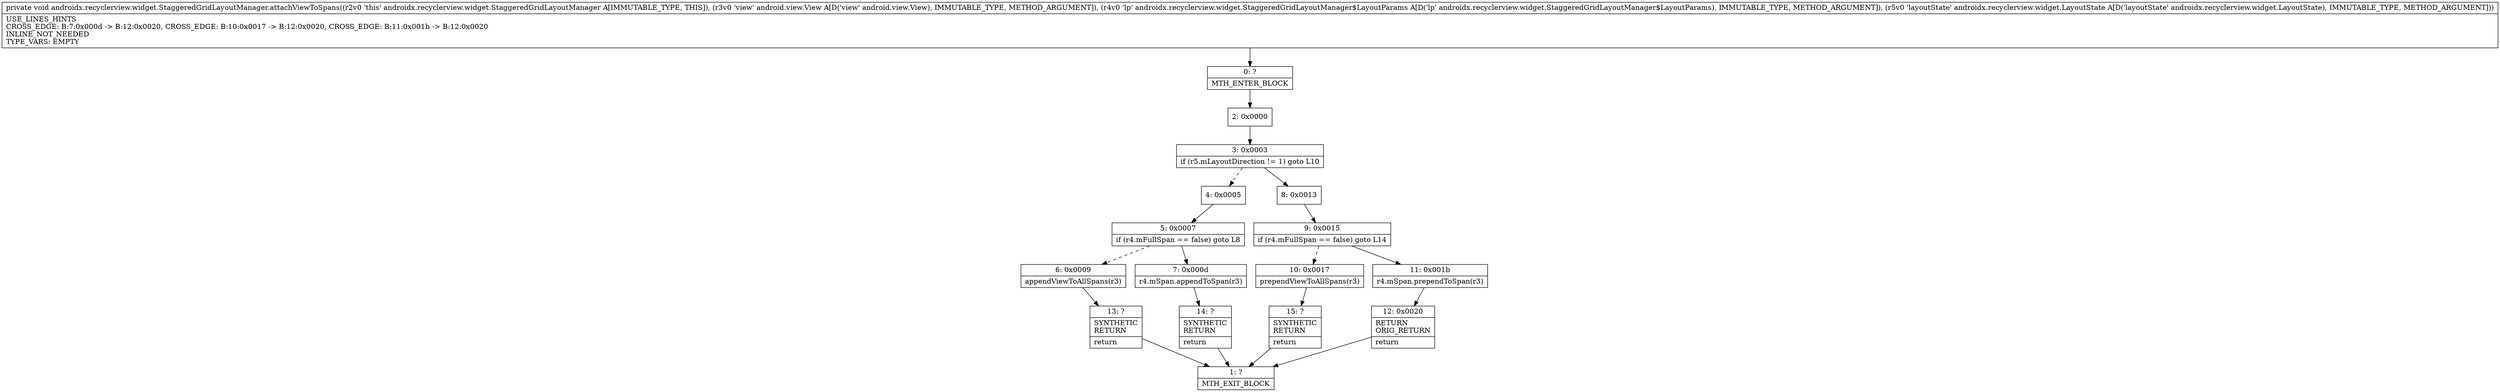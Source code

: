 digraph "CFG forandroidx.recyclerview.widget.StaggeredGridLayoutManager.attachViewToSpans(Landroid\/view\/View;Landroidx\/recyclerview\/widget\/StaggeredGridLayoutManager$LayoutParams;Landroidx\/recyclerview\/widget\/LayoutState;)V" {
Node_0 [shape=record,label="{0\:\ ?|MTH_ENTER_BLOCK\l}"];
Node_2 [shape=record,label="{2\:\ 0x0000}"];
Node_3 [shape=record,label="{3\:\ 0x0003|if (r5.mLayoutDirection != 1) goto L10\l}"];
Node_4 [shape=record,label="{4\:\ 0x0005}"];
Node_5 [shape=record,label="{5\:\ 0x0007|if (r4.mFullSpan == false) goto L8\l}"];
Node_6 [shape=record,label="{6\:\ 0x0009|appendViewToAllSpans(r3)\l}"];
Node_13 [shape=record,label="{13\:\ ?|SYNTHETIC\lRETURN\l|return\l}"];
Node_1 [shape=record,label="{1\:\ ?|MTH_EXIT_BLOCK\l}"];
Node_7 [shape=record,label="{7\:\ 0x000d|r4.mSpan.appendToSpan(r3)\l}"];
Node_14 [shape=record,label="{14\:\ ?|SYNTHETIC\lRETURN\l|return\l}"];
Node_8 [shape=record,label="{8\:\ 0x0013}"];
Node_9 [shape=record,label="{9\:\ 0x0015|if (r4.mFullSpan == false) goto L14\l}"];
Node_10 [shape=record,label="{10\:\ 0x0017|prependViewToAllSpans(r3)\l}"];
Node_15 [shape=record,label="{15\:\ ?|SYNTHETIC\lRETURN\l|return\l}"];
Node_11 [shape=record,label="{11\:\ 0x001b|r4.mSpan.prependToSpan(r3)\l}"];
Node_12 [shape=record,label="{12\:\ 0x0020|RETURN\lORIG_RETURN\l|return\l}"];
MethodNode[shape=record,label="{private void androidx.recyclerview.widget.StaggeredGridLayoutManager.attachViewToSpans((r2v0 'this' androidx.recyclerview.widget.StaggeredGridLayoutManager A[IMMUTABLE_TYPE, THIS]), (r3v0 'view' android.view.View A[D('view' android.view.View), IMMUTABLE_TYPE, METHOD_ARGUMENT]), (r4v0 'lp' androidx.recyclerview.widget.StaggeredGridLayoutManager$LayoutParams A[D('lp' androidx.recyclerview.widget.StaggeredGridLayoutManager$LayoutParams), IMMUTABLE_TYPE, METHOD_ARGUMENT]), (r5v0 'layoutState' androidx.recyclerview.widget.LayoutState A[D('layoutState' androidx.recyclerview.widget.LayoutState), IMMUTABLE_TYPE, METHOD_ARGUMENT]))  | USE_LINES_HINTS\lCROSS_EDGE: B:7:0x000d \-\> B:12:0x0020, CROSS_EDGE: B:10:0x0017 \-\> B:12:0x0020, CROSS_EDGE: B:11:0x001b \-\> B:12:0x0020\lINLINE_NOT_NEEDED\lTYPE_VARS: EMPTY\l}"];
MethodNode -> Node_0;Node_0 -> Node_2;
Node_2 -> Node_3;
Node_3 -> Node_4[style=dashed];
Node_3 -> Node_8;
Node_4 -> Node_5;
Node_5 -> Node_6[style=dashed];
Node_5 -> Node_7;
Node_6 -> Node_13;
Node_13 -> Node_1;
Node_7 -> Node_14;
Node_14 -> Node_1;
Node_8 -> Node_9;
Node_9 -> Node_10[style=dashed];
Node_9 -> Node_11;
Node_10 -> Node_15;
Node_15 -> Node_1;
Node_11 -> Node_12;
Node_12 -> Node_1;
}

